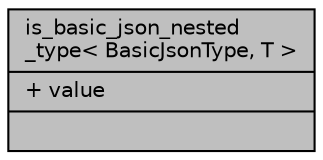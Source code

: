 digraph "is_basic_json_nested_type&lt; BasicJsonType, T &gt;"
{
 // LATEX_PDF_SIZE
  edge [fontname="Helvetica",fontsize="10",labelfontname="Helvetica",labelfontsize="10"];
  node [fontname="Helvetica",fontsize="10",shape=record];
  Node1 [label="{is_basic_json_nested\l_type\< BasicJsonType, T \>\n|+ value\l|}",height=0.2,width=0.4,color="black", fillcolor="grey75", style="filled", fontcolor="black",tooltip=" "];
}
